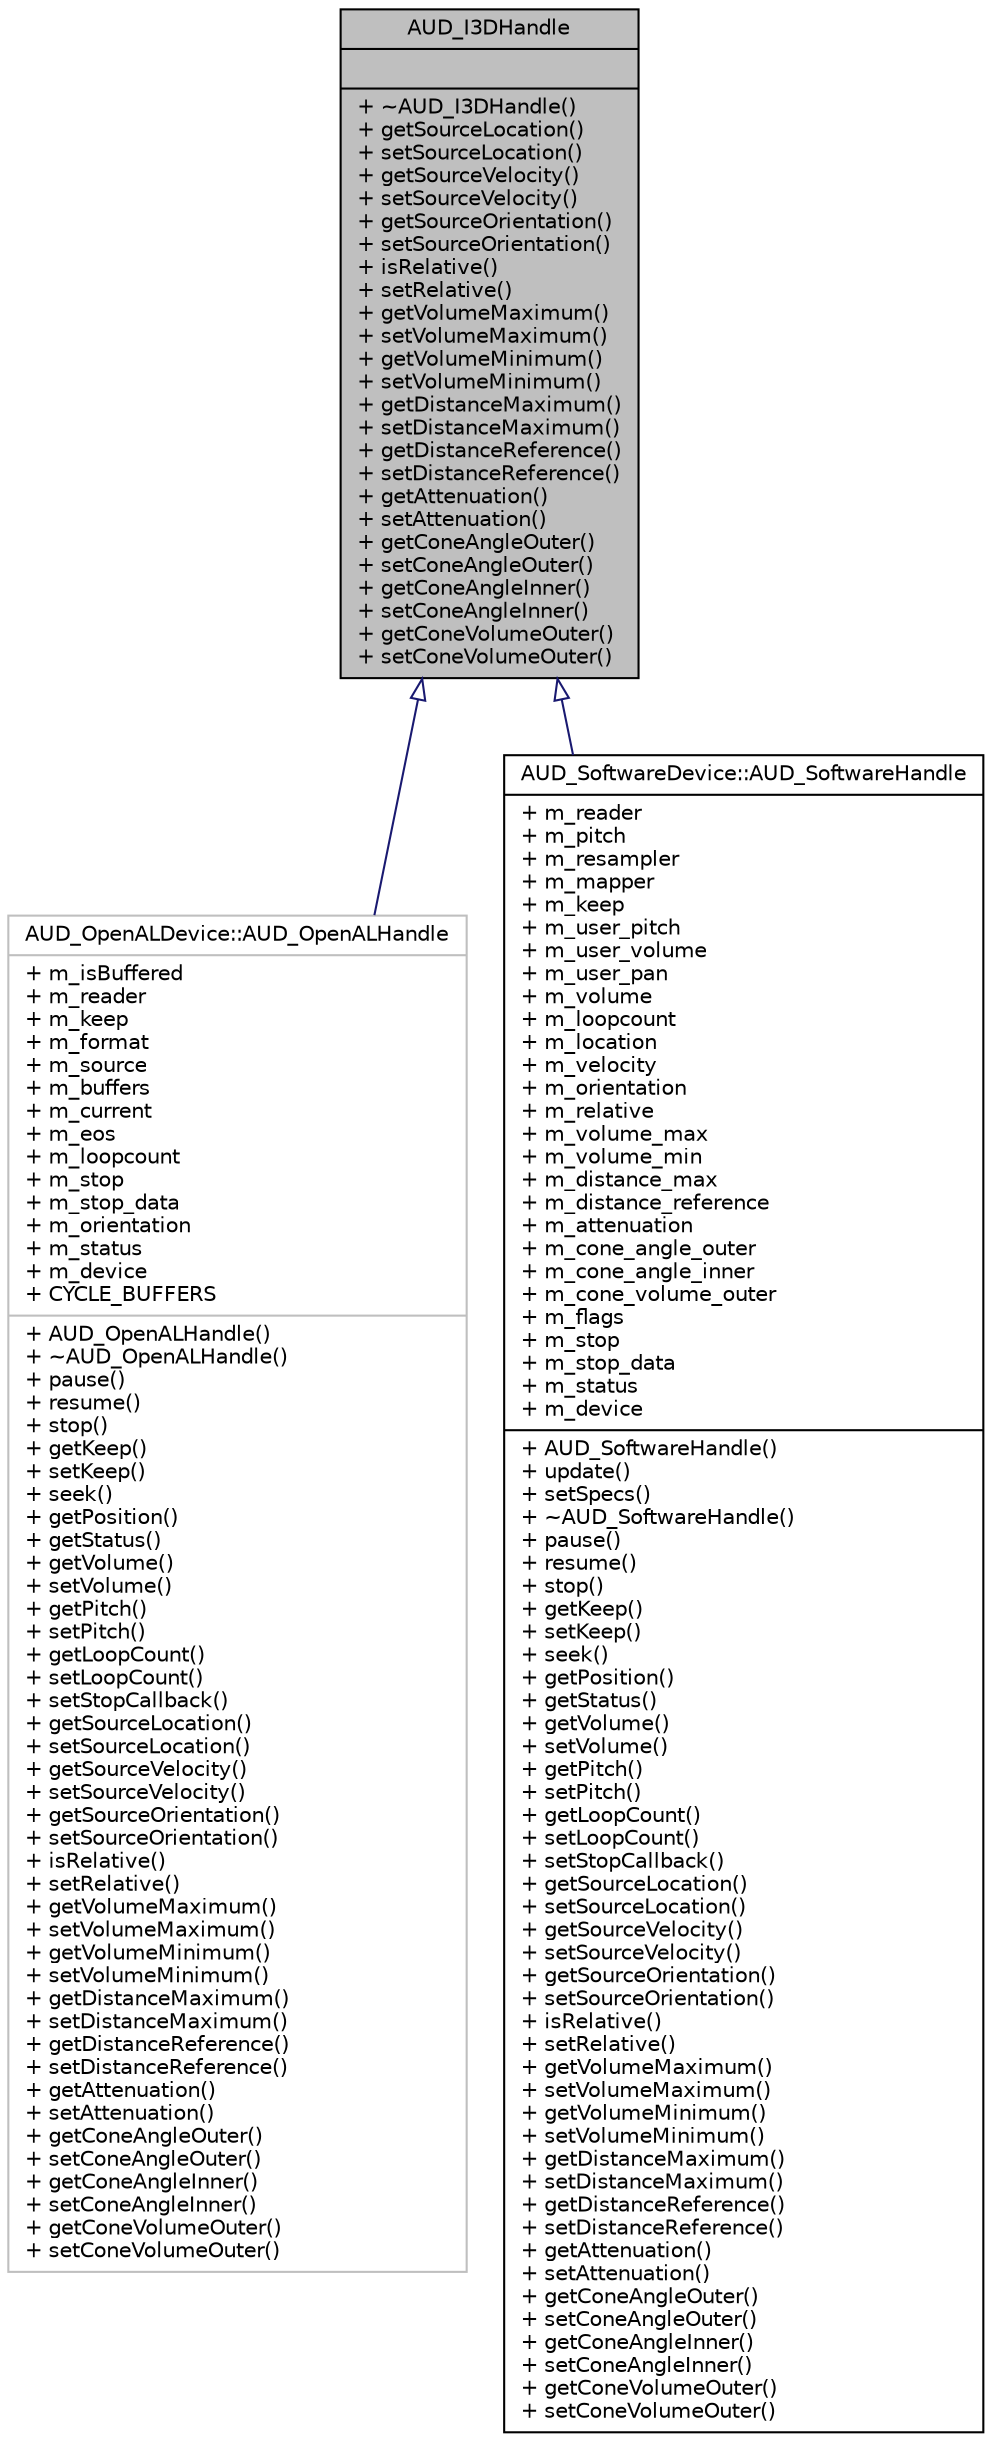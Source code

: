 digraph G
{
  edge [fontname="Helvetica",fontsize="10",labelfontname="Helvetica",labelfontsize="10"];
  node [fontname="Helvetica",fontsize="10",shape=record];
  Node1 [label="{AUD_I3DHandle\n||+ ~AUD_I3DHandle()\l+ getSourceLocation()\l+ setSourceLocation()\l+ getSourceVelocity()\l+ setSourceVelocity()\l+ getSourceOrientation()\l+ setSourceOrientation()\l+ isRelative()\l+ setRelative()\l+ getVolumeMaximum()\l+ setVolumeMaximum()\l+ getVolumeMinimum()\l+ setVolumeMinimum()\l+ getDistanceMaximum()\l+ setDistanceMaximum()\l+ getDistanceReference()\l+ setDistanceReference()\l+ getAttenuation()\l+ setAttenuation()\l+ getConeAngleOuter()\l+ setConeAngleOuter()\l+ getConeAngleInner()\l+ setConeAngleInner()\l+ getConeVolumeOuter()\l+ setConeVolumeOuter()\l}",height=0.2,width=0.4,color="black", fillcolor="grey75", style="filled" fontcolor="black"];
  Node1 -> Node2 [dir=back,color="midnightblue",fontsize="10",style="solid",arrowtail="empty",fontname="Helvetica"];
  Node2 [label="{AUD_OpenALDevice::AUD_OpenALHandle\n|+ m_isBuffered\l+ m_reader\l+ m_keep\l+ m_format\l+ m_source\l+ m_buffers\l+ m_current\l+ m_eos\l+ m_loopcount\l+ m_stop\l+ m_stop_data\l+ m_orientation\l+ m_status\l+ m_device\l+ CYCLE_BUFFERS\l|+ AUD_OpenALHandle()\l+ ~AUD_OpenALHandle()\l+ pause()\l+ resume()\l+ stop()\l+ getKeep()\l+ setKeep()\l+ seek()\l+ getPosition()\l+ getStatus()\l+ getVolume()\l+ setVolume()\l+ getPitch()\l+ setPitch()\l+ getLoopCount()\l+ setLoopCount()\l+ setStopCallback()\l+ getSourceLocation()\l+ setSourceLocation()\l+ getSourceVelocity()\l+ setSourceVelocity()\l+ getSourceOrientation()\l+ setSourceOrientation()\l+ isRelative()\l+ setRelative()\l+ getVolumeMaximum()\l+ setVolumeMaximum()\l+ getVolumeMinimum()\l+ setVolumeMinimum()\l+ getDistanceMaximum()\l+ setDistanceMaximum()\l+ getDistanceReference()\l+ setDistanceReference()\l+ getAttenuation()\l+ setAttenuation()\l+ getConeAngleOuter()\l+ setConeAngleOuter()\l+ getConeAngleInner()\l+ setConeAngleInner()\l+ getConeVolumeOuter()\l+ setConeVolumeOuter()\l}",height=0.2,width=0.4,color="grey75", fillcolor="white", style="filled",tooltip="Saves the data for playback."];
  Node1 -> Node3 [dir=back,color="midnightblue",fontsize="10",style="solid",arrowtail="empty",fontname="Helvetica"];
  Node3 [label="{AUD_SoftwareDevice::AUD_SoftwareHandle\n|+ m_reader\l+ m_pitch\l+ m_resampler\l+ m_mapper\l+ m_keep\l+ m_user_pitch\l+ m_user_volume\l+ m_user_pan\l+ m_volume\l+ m_loopcount\l+ m_location\l+ m_velocity\l+ m_orientation\l+ m_relative\l+ m_volume_max\l+ m_volume_min\l+ m_distance_max\l+ m_distance_reference\l+ m_attenuation\l+ m_cone_angle_outer\l+ m_cone_angle_inner\l+ m_cone_volume_outer\l+ m_flags\l+ m_stop\l+ m_stop_data\l+ m_status\l+ m_device\l|+ AUD_SoftwareHandle()\l+ update()\l+ setSpecs()\l+ ~AUD_SoftwareHandle()\l+ pause()\l+ resume()\l+ stop()\l+ getKeep()\l+ setKeep()\l+ seek()\l+ getPosition()\l+ getStatus()\l+ getVolume()\l+ setVolume()\l+ getPitch()\l+ setPitch()\l+ getLoopCount()\l+ setLoopCount()\l+ setStopCallback()\l+ getSourceLocation()\l+ setSourceLocation()\l+ getSourceVelocity()\l+ setSourceVelocity()\l+ getSourceOrientation()\l+ setSourceOrientation()\l+ isRelative()\l+ setRelative()\l+ getVolumeMaximum()\l+ setVolumeMaximum()\l+ getVolumeMinimum()\l+ setVolumeMinimum()\l+ getDistanceMaximum()\l+ setDistanceMaximum()\l+ getDistanceReference()\l+ setDistanceReference()\l+ getAttenuation()\l+ setAttenuation()\l+ getConeAngleOuter()\l+ setConeAngleOuter()\l+ getConeAngleInner()\l+ setConeAngleInner()\l+ getConeVolumeOuter()\l+ setConeVolumeOuter()\l}",height=0.2,width=0.4,color="black", fillcolor="white", style="filled",URL="$db/dd4/classAUD__SoftwareDevice_1_1AUD__SoftwareHandle.html",tooltip="Saves the data for playback."];
}
